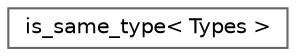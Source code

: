 digraph "Graphical Class Hierarchy"
{
 // LATEX_PDF_SIZE
  bgcolor="transparent";
  edge [fontname=Helvetica,fontsize=10,labelfontname=Helvetica,labelfontsize=10];
  node [fontname=Helvetica,fontsize=10,shape=box,height=0.2,width=0.4];
  rankdir="LR";
  Node0 [id="Node000000",label="is_same_type\< Types \>",height=0.2,width=0.4,color="grey40", fillcolor="white", style="filled",URL="$structis__same__type.html",tooltip="Trait to determine if all elements in a tuple are of the same type."];
}
